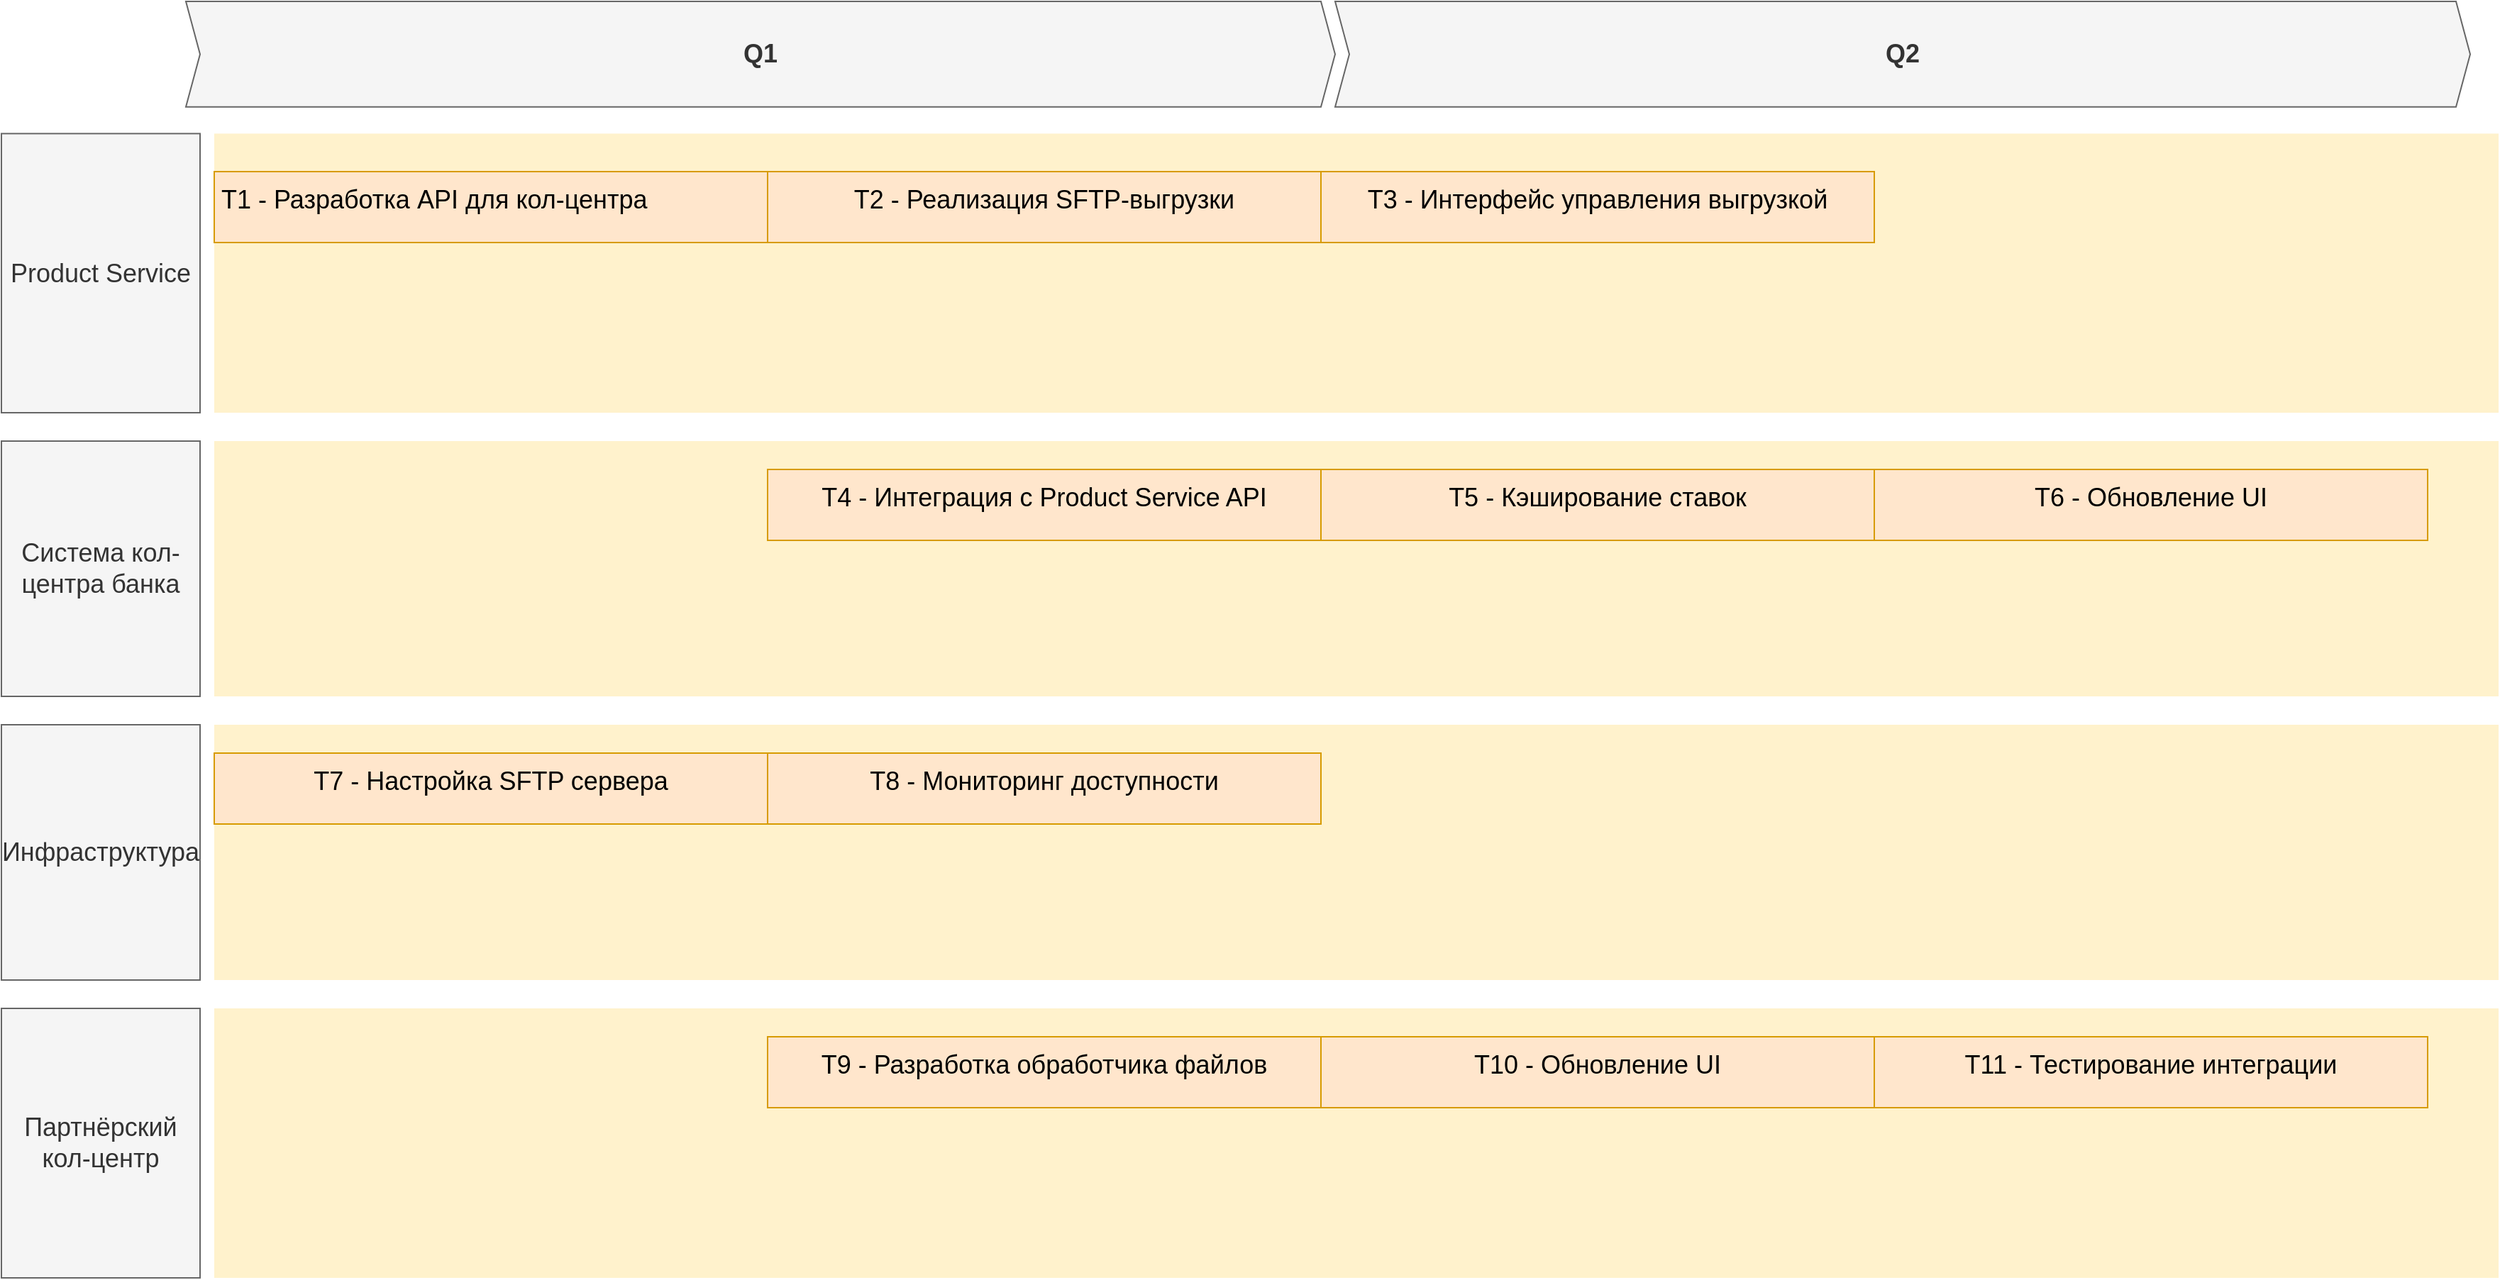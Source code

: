 <mxfile version="28.2.7">
  <diagram name="RoadMap MVP Банк Стандарт" id="0">
    <mxGraphModel dx="9954" dy="5761" grid="1" gridSize="10" guides="1" tooltips="1" connect="1" arrows="1" fold="1" page="1" pageScale="1" pageWidth="1169" pageHeight="827" math="0" shadow="0">
      <root>
        <mxCell id="0" />
        <mxCell id="1" parent="0" />
        <mxCell id="Q1" value="Q1" style="shape=step;perimeter=stepPerimeter;whiteSpace=wrap;html=1;fixedSize=1;size=10;fillColor=#f5f5f5;strokeColor=#666666;fontSize=18;fontStyle=1;align=center;rounded=0;fontColor=#333333;" parent="1" vertex="1">
          <mxGeometry x="-2500" y="-1240" width="810" height="74.4" as="geometry" />
        </mxCell>
        <mxCell id="Q2" value="Q2" style="shape=step;perimeter=stepPerimeter;whiteSpace=wrap;html=1;fixedSize=1;size=10;fillColor=#f5f5f5;strokeColor=#666666;fontSize=18;fontStyle=1;align=center;rounded=0;fontColor=#333333;" parent="1" vertex="1">
          <mxGeometry x="-1690" y="-1240" width="800" height="74.4" as="geometry" />
        </mxCell>
        <mxCell id="system1" value="Product Service" style="rounded=0;whiteSpace=wrap;html=1;fillColor=#f5f5f5;fontColor=#333333;strokeColor=#666666;fontSize=18;" parent="1" vertex="1">
          <mxGeometry x="-2630" y="-1146.8" width="140" height="196.8" as="geometry" />
        </mxCell>
        <mxCell id="ps_bg" value="" style="shape=rect;fillColor=#fff2cc;strokeColor=none;fontSize=24;html=1;whiteSpace=wrap;align=left;verticalAlign=top;spacing=5;rounded=0;" parent="1" vertex="1">
          <mxGeometry x="-2480" y="-1146.8" width="1610" height="196.8" as="geometry" />
        </mxCell>
        <mxCell id="task1" value="T1 - Разработка API для кол-центра" style="shape=rect;fillColor=#ffe6cc;strokeColor=#d79b00;fontSize=18;html=1;whiteSpace=wrap;align=left;verticalAlign=top;spacing=5;rounded=0;" parent="1" vertex="1">
          <mxGeometry x="-2480" y="-1120" width="390" height="50" as="geometry" />
        </mxCell>
        <mxCell id="task2" value="T2 - Реализация SFTP-выгрузки" style="shape=rect;fillColor=#ffe6cc;strokeColor=#d79b00;fontSize=18;html=1;whiteSpace=wrap;align=center;verticalAlign=top;spacing=5;rounded=0;" parent="1" vertex="1">
          <mxGeometry x="-2090" y="-1120" width="390" height="50" as="geometry" />
        </mxCell>
        <mxCell id="task3" value="T3 - Интерфейс управления выгрузкой" style="shape=rect;fillColor=#ffe6cc;strokeColor=#d79b00;fontSize=18;html=1;whiteSpace=wrap;align=center;verticalAlign=top;spacing=5;rounded=0;" parent="1" vertex="1">
          <mxGeometry x="-1700" y="-1120" width="390" height="50" as="geometry" />
        </mxCell>
        <mxCell id="system2" value="Система кол-центра банка" style="rounded=0;whiteSpace=wrap;html=1;fillColor=#f5f5f5;fontColor=#333333;strokeColor=#666666;fontSize=18;" parent="1" vertex="1">
          <mxGeometry x="-2630" y="-930" width="140" height="180" as="geometry" />
        </mxCell>
        <mxCell id="cc_bg" value="" style="shape=rect;fillColor=#fff2cc;strokeColor=none;fontSize=24;html=1;whiteSpace=wrap;align=left;verticalAlign=top;spacing=5;rounded=0;" parent="1" vertex="1">
          <mxGeometry x="-2480" y="-930" width="1610" height="180" as="geometry" />
        </mxCell>
        <mxCell id="task4" value="T4 - Интеграция с Product Service API" style="shape=rect;fillColor=#ffe6cc;strokeColor=#d79b00;fontSize=18;html=1;whiteSpace=wrap;align=center;verticalAlign=top;spacing=5;rounded=0;" parent="1" vertex="1">
          <mxGeometry x="-2090" y="-910" width="390" height="50" as="geometry" />
        </mxCell>
        <mxCell id="task5" value="T5 - Кэширование ставок" style="shape=rect;fillColor=#ffe6cc;strokeColor=#d79b00;fontSize=18;html=1;whiteSpace=wrap;align=center;verticalAlign=top;spacing=5;rounded=0;" parent="1" vertex="1">
          <mxGeometry x="-1700" y="-910" width="390" height="50" as="geometry" />
        </mxCell>
        <mxCell id="task6" value="T6 - Обновление UI" style="shape=rect;fillColor=#ffe6cc;strokeColor=#d79b00;fontSize=18;html=1;whiteSpace=wrap;align=center;verticalAlign=top;spacing=5;rounded=0;" parent="1" vertex="1">
          <mxGeometry x="-1310" y="-910" width="390" height="50" as="geometry" />
        </mxCell>
        <mxCell id="system3" value="Инфраструктура" style="rounded=0;whiteSpace=wrap;html=1;fillColor=#f5f5f5;fontColor=#333333;strokeColor=#666666;fontSize=18;" parent="1" vertex="1">
          <mxGeometry x="-2630" y="-730" width="140" height="180" as="geometry" />
        </mxCell>
        <mxCell id="infra_bg" value="" style="shape=rect;fillColor=#fff2cc;strokeColor=none;fontSize=24;html=1;whiteSpace=wrap;align=left;verticalAlign=top;spacing=5;rounded=0;" parent="1" vertex="1">
          <mxGeometry x="-2480" y="-730" width="1610" height="180" as="geometry" />
        </mxCell>
        <mxCell id="task7" value="T7 - Настройка SFTP сервера" style="shape=rect;fillColor=#ffe6cc;strokeColor=#d79b00;fontSize=18;html=1;whiteSpace=wrap;align=center;verticalAlign=top;spacing=5;rounded=0;" parent="1" vertex="1">
          <mxGeometry x="-2480" y="-710" width="390" height="50" as="geometry" />
        </mxCell>
        <mxCell id="task8" value="T8 - Мониторинг доступности" style="shape=rect;fillColor=#ffe6cc;strokeColor=#d79b00;fontSize=18;html=1;whiteSpace=wrap;align=center;verticalAlign=top;spacing=5;rounded=0;" parent="1" vertex="1">
          <mxGeometry x="-2090" y="-710" width="390" height="50" as="geometry" />
        </mxCell>
        <mxCell id="system4" value="Партнёрский кол-центр" style="rounded=0;whiteSpace=wrap;html=1;fillColor=#f5f5f5;fontColor=#333333;strokeColor=#666666;fontSize=18;" parent="1" vertex="1">
          <mxGeometry x="-2630" y="-530" width="140" height="190" as="geometry" />
        </mxCell>
        <mxCell id="partner_bg" value="" style="shape=rect;fillColor=#fff2cc;strokeColor=none;fontSize=24;html=1;whiteSpace=wrap;align=left;verticalAlign=top;spacing=5;rounded=0;" parent="1" vertex="1">
          <mxGeometry x="-2480" y="-530" width="1610" height="190" as="geometry" />
        </mxCell>
        <mxCell id="task9" value="T9 - Разработка обработчика файлов" style="shape=rect;fillColor=#ffe6cc;strokeColor=#d79b00;fontSize=18;html=1;whiteSpace=wrap;align=center;verticalAlign=top;spacing=5;rounded=0;" parent="1" vertex="1">
          <mxGeometry x="-2090" y="-510" width="390" height="50" as="geometry" />
        </mxCell>
        <mxCell id="task10" value="T10 - Обновление UI" style="shape=rect;fillColor=#ffe6cc;strokeColor=#d79b00;fontSize=18;html=1;whiteSpace=wrap;align=center;verticalAlign=top;spacing=5;rounded=0;" parent="1" vertex="1">
          <mxGeometry x="-1700" y="-510" width="390" height="50" as="geometry" />
        </mxCell>
        <mxCell id="task11" value="T11 - Тестирование интеграции" style="shape=rect;fillColor=#ffe6cc;strokeColor=#d79b00;fontSize=18;html=1;whiteSpace=wrap;align=center;verticalAlign=top;spacing=5;rounded=0;" parent="1" vertex="1">
          <mxGeometry x="-1310" y="-510" width="390" height="50" as="geometry" />
        </mxCell>
      </root>
    </mxGraphModel>
  </diagram>
</mxfile>

